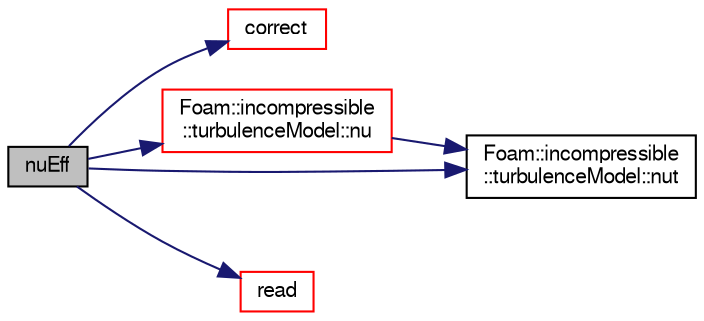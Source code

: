 digraph "nuEff"
{
  bgcolor="transparent";
  edge [fontname="FreeSans",fontsize="10",labelfontname="FreeSans",labelfontsize="10"];
  node [fontname="FreeSans",fontsize="10",shape=record];
  rankdir="LR";
  Node712 [label="nuEff",height=0.2,width=0.4,color="black", fillcolor="grey75", style="filled", fontcolor="black"];
  Node712 -> Node713 [color="midnightblue",fontsize="10",style="solid",fontname="FreeSans"];
  Node713 [label="correct",height=0.2,width=0.4,color="red",URL="$a31074.html#a3ae44b28050c3aa494c1d8e18cf618c1",tooltip="Solve the turbulence equations and correct the turbulence viscosity. "];
  Node712 -> Node1065 [color="midnightblue",fontsize="10",style="solid",fontname="FreeSans"];
  Node1065 [label="Foam::incompressible\l::turbulenceModel::nu",height=0.2,width=0.4,color="red",URL="$a31102.html#aa739f3daeda1884fecc84f2b36a24021",tooltip="Return the laminar viscosity. "];
  Node1065 -> Node1067 [color="midnightblue",fontsize="10",style="solid",fontname="FreeSans"];
  Node1067 [label="Foam::incompressible\l::turbulenceModel::nut",height=0.2,width=0.4,color="black",URL="$a31102.html#a172707e93d70ead6d609ebf6138e46d9",tooltip="Return the turbulence viscosity. "];
  Node712 -> Node1067 [color="midnightblue",fontsize="10",style="solid",fontname="FreeSans"];
  Node712 -> Node1076 [color="midnightblue",fontsize="10",style="solid",fontname="FreeSans"];
  Node1076 [label="read",height=0.2,width=0.4,color="red",URL="$a31074.html#af816873151ddb0126e98bb2f914d8ed5",tooltip="Read RASProperties dictionary. "];
}
